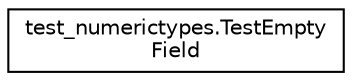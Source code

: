 digraph "Graphical Class Hierarchy"
{
 // LATEX_PDF_SIZE
  edge [fontname="Helvetica",fontsize="10",labelfontname="Helvetica",labelfontsize="10"];
  node [fontname="Helvetica",fontsize="10",shape=record];
  rankdir="LR";
  Node0 [label="test_numerictypes.TestEmpty\lField",height=0.2,width=0.4,color="black", fillcolor="white", style="filled",URL="$classtest__numerictypes_1_1TestEmptyField.html",tooltip=" "];
}
